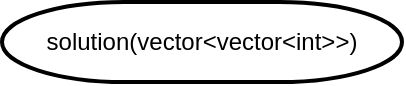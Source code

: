 <mxfile version="13.9.9" type="device"><diagram id="WCcnNwTax5BwSbJ-PQ9q" name="페이지-1"><mxGraphModel dx="689" dy="422" grid="1" gridSize="10" guides="1" tooltips="1" connect="1" arrows="1" fold="1" page="1" pageScale="1" pageWidth="827" pageHeight="1169" math="0" shadow="0"><root><mxCell id="0"/><mxCell id="1" parent="0"/><mxCell id="jW8hZmOIsQl6FQd8JXOO-1" value="solution(vector&amp;lt;vector&amp;lt;int&amp;gt;&amp;gt;)" style="strokeWidth=2;html=1;shape=mxgraph.flowchart.terminator;whiteSpace=wrap;" vertex="1" parent="1"><mxGeometry x="200" y="40" width="200" height="40" as="geometry"/></mxCell></root></mxGraphModel></diagram></mxfile>
